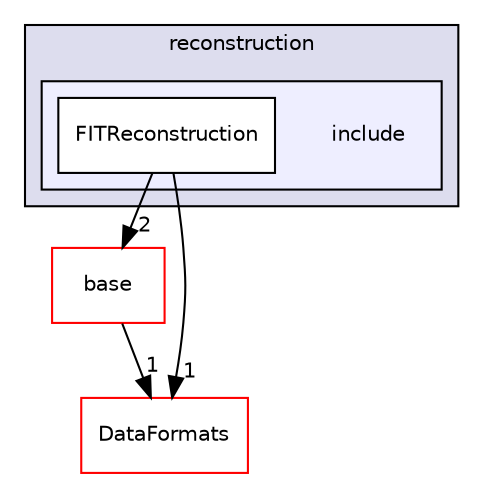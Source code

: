 digraph "/home/travis/build/AliceO2Group/AliceO2/Detectors/FIT/reconstruction/include" {
  bgcolor=transparent;
  compound=true
  node [ fontsize="10", fontname="Helvetica"];
  edge [ labelfontsize="10", labelfontname="Helvetica"];
  subgraph clusterdir_2c820bed5c411b935519b7bdac22c9ce {
    graph [ bgcolor="#ddddee", pencolor="black", label="reconstruction" fontname="Helvetica", fontsize="10", URL="dir_2c820bed5c411b935519b7bdac22c9ce.html"]
  subgraph clusterdir_1af69bfcf1f17ec123009496bd1e7488 {
    graph [ bgcolor="#eeeeff", pencolor="black", label="" URL="dir_1af69bfcf1f17ec123009496bd1e7488.html"];
    dir_1af69bfcf1f17ec123009496bd1e7488 [shape=plaintext label="include"];
    dir_70ed585275b5d3d16ecf7d4ee96606d3 [shape=box label="FITReconstruction" color="black" fillcolor="white" style="filled" URL="dir_70ed585275b5d3d16ecf7d4ee96606d3.html"];
  }
  }
  dir_efd5be80f1ea96799fa313034d485898 [shape=box label="base" color="red" URL="dir_efd5be80f1ea96799fa313034d485898.html"];
  dir_2171f7ec022c5423887b07c69b2f5b48 [shape=box label="DataFormats" color="red" URL="dir_2171f7ec022c5423887b07c69b2f5b48.html"];
  dir_70ed585275b5d3d16ecf7d4ee96606d3->dir_efd5be80f1ea96799fa313034d485898 [headlabel="2", labeldistance=1.5 headhref="dir_000256_000216.html"];
  dir_70ed585275b5d3d16ecf7d4ee96606d3->dir_2171f7ec022c5423887b07c69b2f5b48 [headlabel="1", labeldistance=1.5 headhref="dir_000256_000056.html"];
  dir_efd5be80f1ea96799fa313034d485898->dir_2171f7ec022c5423887b07c69b2f5b48 [headlabel="1", labeldistance=1.5 headhref="dir_000216_000056.html"];
}
